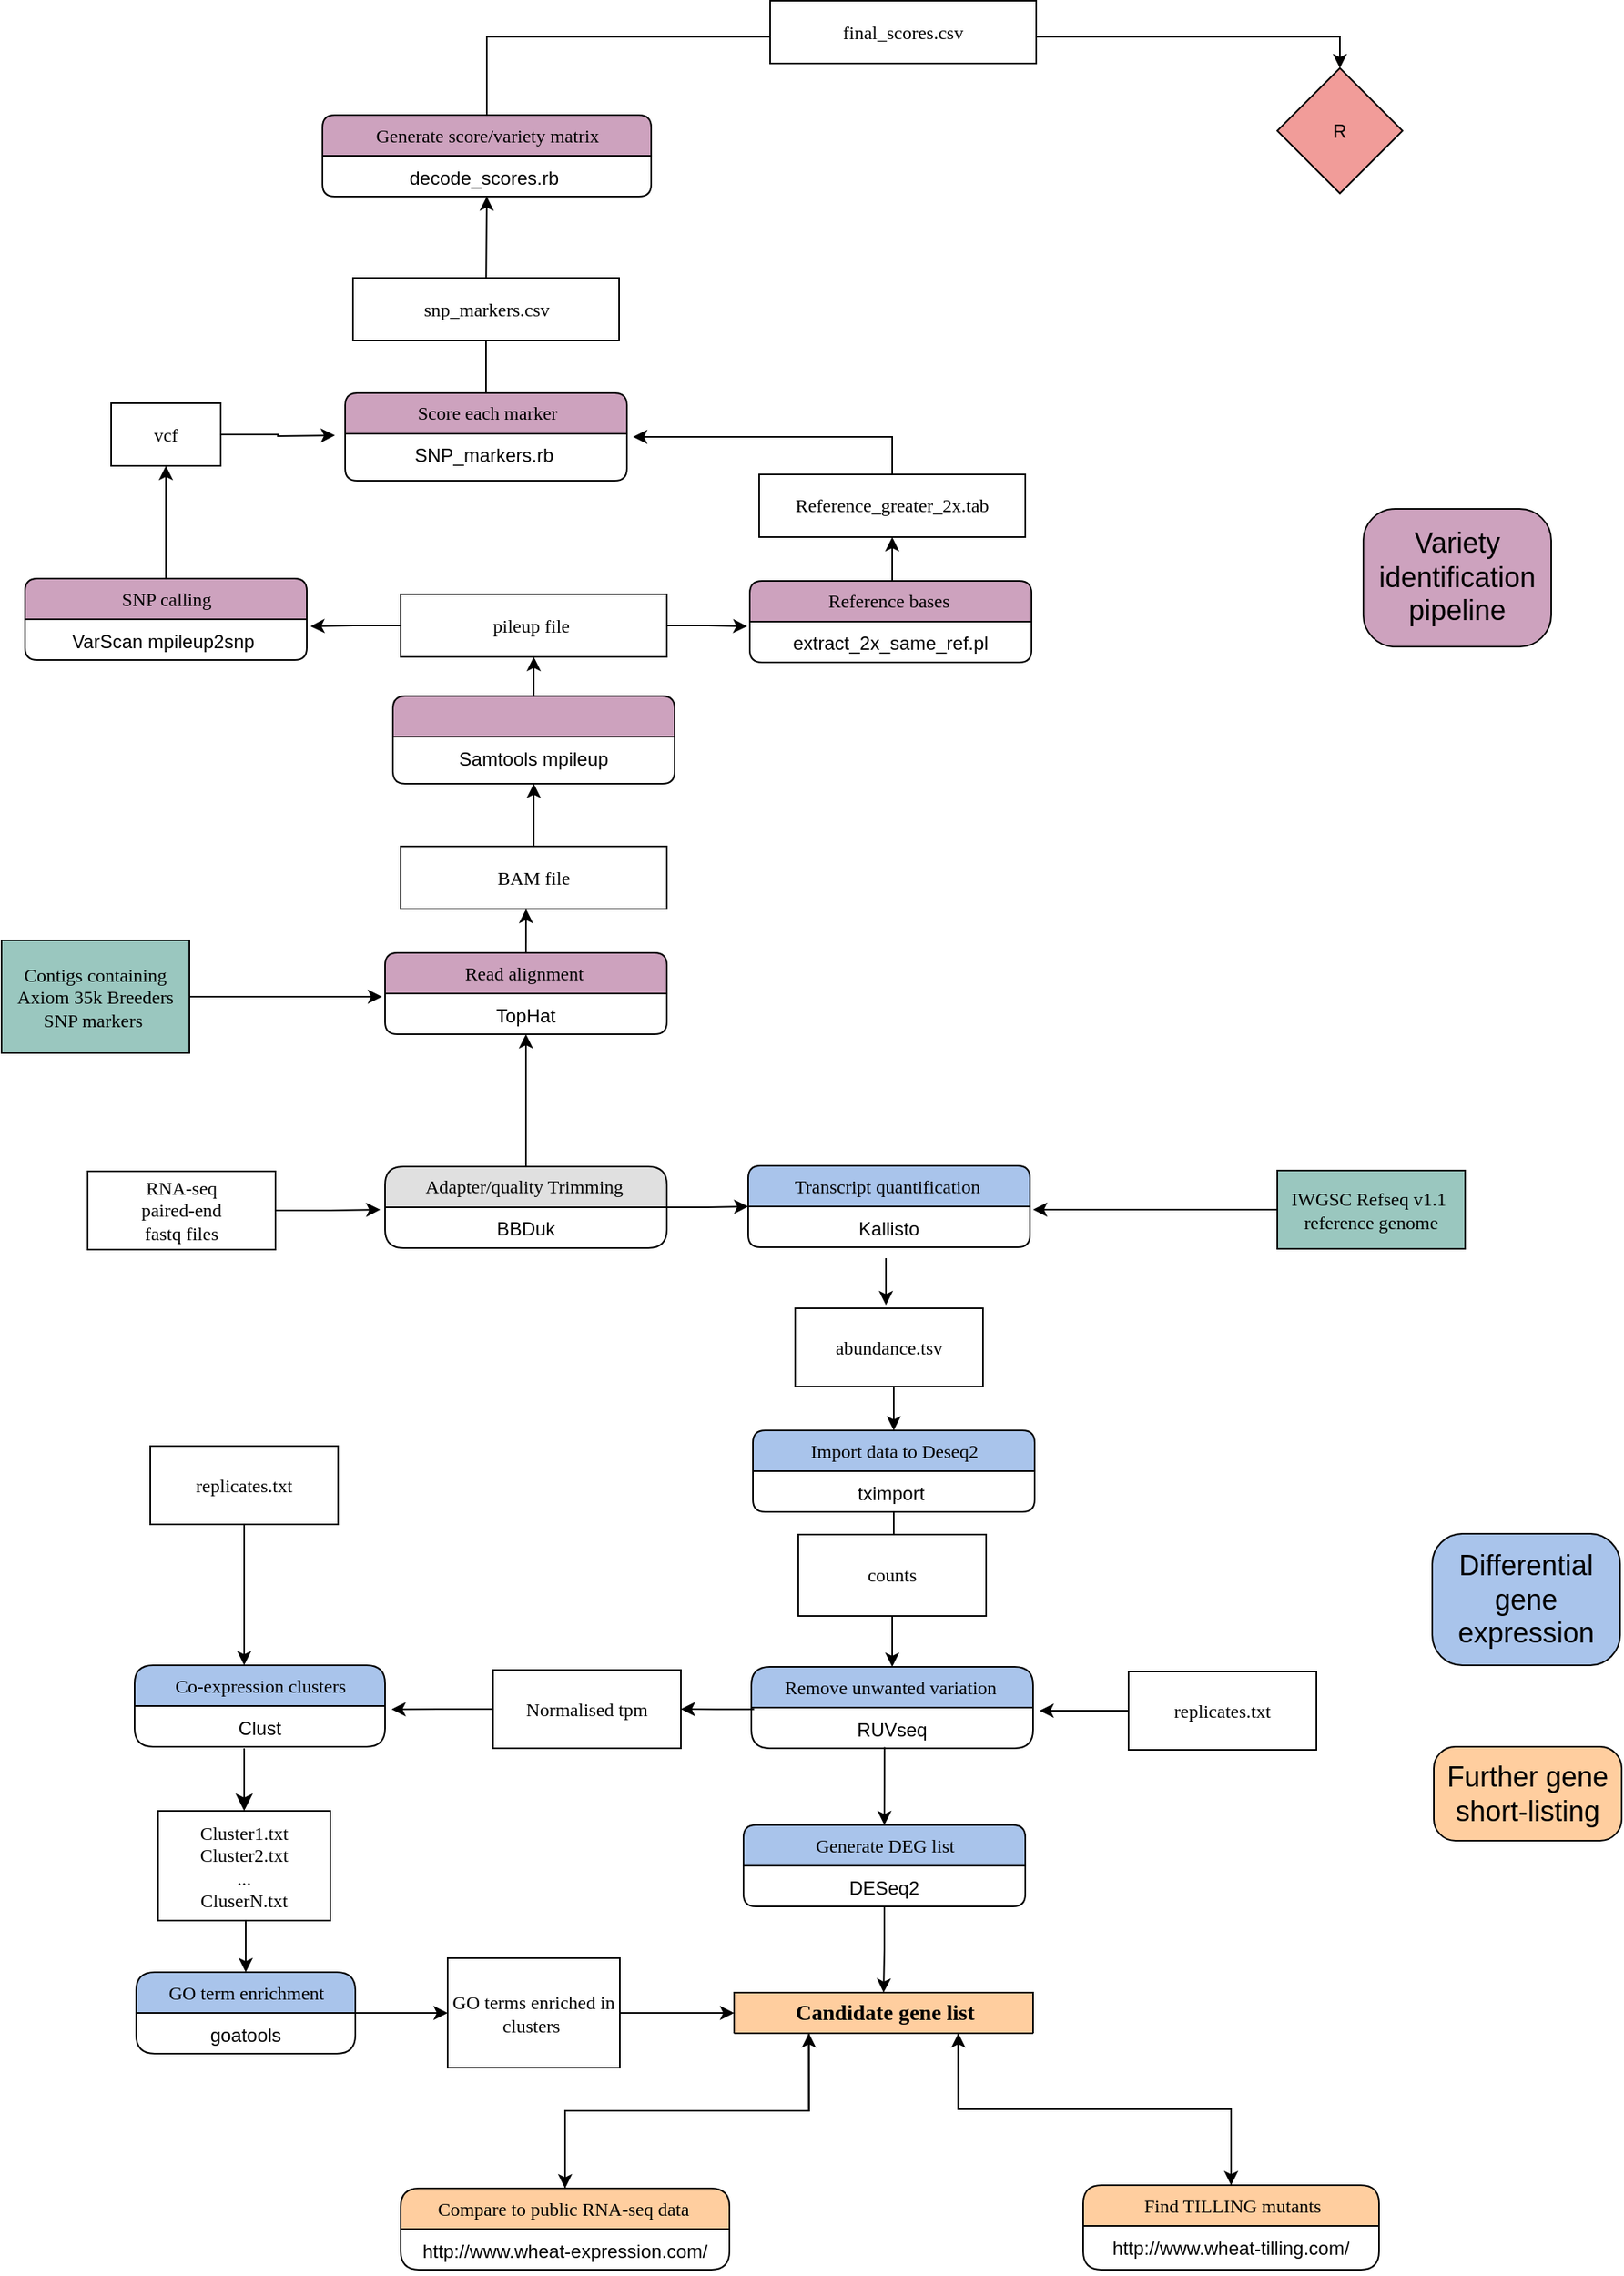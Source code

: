 <mxfile version="10.6.0" type="github"><diagram name="Page-1" id="52a04d89-c75d-2922-d76d-85b35f80e030"><mxGraphModel dx="1517" dy="-150" grid="1" gridSize="10" guides="1" tooltips="1" connect="1" arrows="1" fold="1" page="1" pageScale="1" pageWidth="1100" pageHeight="850" background="#ffffff" math="0" shadow="0"><root><mxCell id="0"/><mxCell id="1" parent="0"/><mxCell id="xeMjXhKWn89DmtBYZib8-142" style="edgeStyle=orthogonalEdgeStyle;rounded=0;orthogonalLoop=1;jettySize=auto;html=1;exitX=1;exitY=0.5;exitDx=0;exitDy=0;entryX=-0.017;entryY=0.058;entryDx=0;entryDy=0;entryPerimeter=0;" edge="1" parent="1" source="17472293e6e8944d-30" target="1fdf3b25b50cf41e-2"><mxGeometry relative="1" as="geometry"/></mxCell><mxCell id="17472293e6e8944d-30" value="RNA-seq &lt;br&gt;paired-end &lt;br&gt;fastq files" style="whiteSpace=wrap;html=1;rounded=0;shadow=0;comic=0;labelBackgroundColor=none;strokeColor=#000000;strokeWidth=1;fillColor=#FFFFFF;fontFamily=Verdana;fontSize=12;fontColor=#000000;align=center;" parent="1" vertex="1"><mxGeometry x="66" y="1757" width="120" height="50" as="geometry"/></mxCell><mxCell id="xeMjXhKWn89DmtBYZib8-3" style="edgeStyle=orthogonalEdgeStyle;rounded=0;orthogonalLoop=1;jettySize=auto;html=1;exitX=1;exitY=0.5;exitDx=0;exitDy=0;entryX=0;entryY=0.5;entryDx=0;entryDy=0;" edge="1" parent="1" source="1fdf3b25b50cf41e-1" target="1fdf3b25b50cf41e-11"><mxGeometry relative="1" as="geometry"><mxPoint x="596" y="1782.5" as="targetPoint"/></mxGeometry></mxCell><mxCell id="xeMjXhKWn89DmtBYZib8-11" style="edgeStyle=orthogonalEdgeStyle;rounded=0;orthogonalLoop=1;jettySize=auto;html=1;exitX=0.5;exitY=0;exitDx=0;exitDy=0;entryX=0.5;entryY=1;entryDx=0;entryDy=0;" edge="1" parent="1" source="1fdf3b25b50cf41e-1" target="xeMjXhKWn89DmtBYZib8-12"><mxGeometry relative="1" as="geometry"><mxPoint x="485" y="1649.5" as="targetPoint"/></mxGeometry></mxCell><mxCell id="1fdf3b25b50cf41e-1" value="Adapter/quality Trimming&amp;nbsp;" style="swimlane;html=1;fontStyle=0;childLayout=stackLayout;horizontal=1;startSize=26;fillColor=#e0e0e0;horizontalStack=0;resizeParent=1;resizeLast=0;collapsible=1;marginBottom=0;swimlaneFillColor=#ffffff;align=center;rounded=1;shadow=0;comic=0;labelBackgroundColor=none;strokeColor=#000000;strokeWidth=1;fontFamily=Verdana;fontSize=12;fontColor=#000000;" parent="1" vertex="1"><mxGeometry x="256" y="1754" width="180" height="52" as="geometry"/></mxCell><mxCell id="1fdf3b25b50cf41e-2" value="BBDuk" style="text;html=1;strokeColor=none;fillColor=none;spacingLeft=4;spacingRight=4;whiteSpace=wrap;overflow=hidden;rotatable=0;points=[[0,0.5],[1,0.5]];portConstraint=eastwest;align=center;" parent="1fdf3b25b50cf41e-1" vertex="1"><mxGeometry y="26" width="180" height="26" as="geometry"/></mxCell><mxCell id="1fdf3b25b50cf41e-7" value="Remove unwanted variation&amp;nbsp;" style="swimlane;html=1;fontStyle=0;childLayout=stackLayout;horizontal=1;startSize=26;fillColor=#A9C4EB;horizontalStack=0;resizeParent=1;resizeLast=0;collapsible=1;marginBottom=0;swimlaneFillColor=#ffffff;align=center;rounded=1;shadow=0;comic=0;labelBackgroundColor=none;strokeColor=#000000;strokeWidth=1;fontFamily=Verdana;fontSize=12;fontColor=#000000;" parent="1" vertex="1"><mxGeometry x="490" y="2073.5" width="180" height="52" as="geometry"/></mxCell><mxCell id="1fdf3b25b50cf41e-8" value="RUVseq" style="text;html=1;strokeColor=none;fillColor=none;spacingLeft=4;spacingRight=4;whiteSpace=wrap;overflow=hidden;rotatable=0;points=[[0,0.5],[1,0.5]];portConstraint=eastwest;align=center;" parent="1fdf3b25b50cf41e-7" vertex="1"><mxGeometry y="26" width="180" height="26" as="geometry"/></mxCell><mxCell id="xeMjXhKWn89DmtBYZib8-84" style="edgeStyle=orthogonalEdgeStyle;rounded=0;orthogonalLoop=1;jettySize=auto;html=1;" edge="1" parent="1"><mxGeometry relative="1" as="geometry"><mxPoint x="576" y="1842.5" as="targetPoint"/><mxPoint x="576" y="1812.5" as="sourcePoint"/></mxGeometry></mxCell><mxCell id="1fdf3b25b50cf41e-11" value="Transcript quantification&amp;nbsp;" style="swimlane;html=1;fontStyle=0;childLayout=stackLayout;horizontal=1;startSize=26;fillColor=#A9C4EB;horizontalStack=0;resizeParent=1;resizeLast=0;collapsible=1;marginBottom=0;swimlaneFillColor=#ffffff;align=center;rounded=1;shadow=0;comic=0;labelBackgroundColor=none;strokeColor=#000000;strokeWidth=1;fontFamily=Verdana;fontSize=12;fontColor=#000000;arcSize=10;" parent="1" vertex="1"><mxGeometry x="488" y="1753.5" width="180" height="52" as="geometry"/></mxCell><mxCell id="1fdf3b25b50cf41e-12" value="Kallisto" style="text;html=1;strokeColor=none;fillColor=none;spacingLeft=4;spacingRight=4;whiteSpace=wrap;overflow=hidden;rotatable=0;points=[[0,0.5],[1,0.5]];portConstraint=eastwest;align=center;" parent="1fdf3b25b50cf41e-11" vertex="1"><mxGeometry y="26" width="180" height="22" as="geometry"/></mxCell><mxCell id="1fdf3b25b50cf41e-43" style="edgeStyle=none;html=1;labelBackgroundColor=none;startFill=0;startSize=8;endFill=1;endSize=8;fontFamily=Verdana;fontSize=12;entryX=0.5;entryY=0;entryDx=0;entryDy=0;" parent="1" target="xeMjXhKWn89DmtBYZib8-29" edge="1"><mxGeometry relative="1" as="geometry"><mxPoint x="166" y="2125.5" as="sourcePoint"/><mxPoint x="176" y="2208.5" as="targetPoint"/></mxGeometry></mxCell><mxCell id="1fdf3b25b50cf41e-21" value="Co-expression clusters" style="swimlane;html=1;fontStyle=0;childLayout=stackLayout;horizontal=1;startSize=26;fillColor=#A9C4EB;horizontalStack=0;resizeParent=1;resizeLast=0;collapsible=1;marginBottom=0;swimlaneFillColor=#ffffff;align=center;rounded=1;shadow=0;comic=0;labelBackgroundColor=none;strokeColor=#000000;strokeWidth=1;fontFamily=Verdana;fontSize=12;fontColor=#000000;" parent="1" vertex="1"><mxGeometry x="96" y="2072.5" width="160" height="52" as="geometry"><mxRectangle x="420" y="440" width="170" height="26" as="alternateBounds"/></mxGeometry></mxCell><mxCell id="1fdf3b25b50cf41e-22" value="Clust" style="text;html=1;strokeColor=none;fillColor=none;spacingLeft=4;spacingRight=4;whiteSpace=wrap;overflow=hidden;rotatable=0;points=[[0,0.5],[1,0.5]];portConstraint=eastwest;align=center;" parent="1fdf3b25b50cf41e-21" vertex="1"><mxGeometry y="26" width="160" height="26" as="geometry"/></mxCell><mxCell id="xeMjXhKWn89DmtBYZib8-102" style="edgeStyle=orthogonalEdgeStyle;rounded=0;orthogonalLoop=1;jettySize=auto;html=1;exitX=0;exitY=0.5;exitDx=0;exitDy=0;entryX=1.026;entryY=0.081;entryDx=0;entryDy=0;entryPerimeter=0;" edge="1" parent="1" source="1fdf3b25b50cf41e-26" target="1fdf3b25b50cf41e-22"><mxGeometry relative="1" as="geometry"/></mxCell><mxCell id="1fdf3b25b50cf41e-26" value="Normalised tpm" style="whiteSpace=wrap;html=1;rounded=0;shadow=0;comic=0;labelBackgroundColor=none;strokeColor=#000000;strokeWidth=1;fillColor=#FFFFFF;fontFamily=Verdana;fontSize=12;fontColor=#000000;align=center;" parent="1" vertex="1"><mxGeometry x="325" y="2075.5" width="120" height="50" as="geometry"/></mxCell><mxCell id="xeMjXhKWn89DmtBYZib8-2" style="edgeStyle=orthogonalEdgeStyle;rounded=0;orthogonalLoop=1;jettySize=auto;html=1;exitX=0;exitY=0.5;exitDx=0;exitDy=0;entryX=1.011;entryY=0.091;entryDx=0;entryDy=0;entryPerimeter=0;" edge="1" parent="1" source="xeMjXhKWn89DmtBYZib8-1" target="1fdf3b25b50cf41e-12"><mxGeometry relative="1" as="geometry"><mxPoint x="696" y="1682.5" as="targetPoint"/></mxGeometry></mxCell><mxCell id="xeMjXhKWn89DmtBYZib8-1" value="IWGSC Refseq v1.1&amp;nbsp;&lt;br&gt;reference genome&lt;br&gt;" style="whiteSpace=wrap;html=1;rounded=0;shadow=0;comic=0;labelBackgroundColor=none;strokeColor=#000000;strokeWidth=1;fillColor=#9AC7BF;fontFamily=Verdana;fontSize=12;fontColor=#000000;align=center;" vertex="1" parent="1"><mxGeometry x="826" y="1756.5" width="120" height="50" as="geometry"/></mxCell><mxCell id="xeMjXhKWn89DmtBYZib8-56" style="edgeStyle=orthogonalEdgeStyle;rounded=0;orthogonalLoop=1;jettySize=auto;html=1;exitX=0.5;exitY=0;exitDx=0;exitDy=0;entryX=0.471;entryY=1;entryDx=0;entryDy=0;entryPerimeter=0;" edge="1" parent="1" source="xeMjXhKWn89DmtBYZib8-12" target="xeMjXhKWn89DmtBYZib8-46"><mxGeometry relative="1" as="geometry"><mxPoint x="166" y="1549.5" as="targetPoint"/></mxGeometry></mxCell><mxCell id="xeMjXhKWn89DmtBYZib8-12" value="Read alignment&amp;nbsp;" style="swimlane;html=1;fontStyle=0;childLayout=stackLayout;horizontal=1;startSize=26;fillColor=#CDA2BE;horizontalStack=0;resizeParent=1;resizeLast=0;collapsible=1;marginBottom=0;swimlaneFillColor=#ffffff;align=center;rounded=1;shadow=0;comic=0;labelBackgroundColor=none;strokeColor=#000000;strokeWidth=1;fontFamily=Verdana;fontSize=12;fontColor=#000000;arcSize=10;" vertex="1" parent="1"><mxGeometry x="256" y="1617.5" width="180" height="52" as="geometry"/></mxCell><mxCell id="xeMjXhKWn89DmtBYZib8-13" value="TopHat" style="text;html=1;strokeColor=none;fillColor=none;spacingLeft=4;spacingRight=4;whiteSpace=wrap;overflow=hidden;rotatable=0;points=[[0,0.5],[1,0.5]];portConstraint=eastwest;align=center;" vertex="1" parent="xeMjXhKWn89DmtBYZib8-12"><mxGeometry y="26" width="180" height="22" as="geometry"/></mxCell><mxCell id="xeMjXhKWn89DmtBYZib8-64" style="edgeStyle=orthogonalEdgeStyle;rounded=0;orthogonalLoop=1;jettySize=auto;html=1;exitX=0.5;exitY=0;exitDx=0;exitDy=0;entryX=0.5;entryY=1;entryDx=0;entryDy=0;" edge="1" parent="1" source="xeMjXhKWn89DmtBYZib8-16" target="xeMjXhKWn89DmtBYZib8-38"><mxGeometry relative="1" as="geometry"/></mxCell><mxCell id="xeMjXhKWn89DmtBYZib8-16" value="Reference bases&amp;nbsp;" style="swimlane;html=1;fontStyle=0;childLayout=stackLayout;horizontal=1;startSize=26;fillColor=#CDA2BE;horizontalStack=0;resizeParent=1;resizeLast=0;collapsible=1;marginBottom=0;swimlaneFillColor=#ffffff;align=center;rounded=1;shadow=0;comic=0;labelBackgroundColor=none;strokeColor=#000000;strokeWidth=1;fontFamily=Verdana;fontSize=12;fontColor=#000000;arcSize=10;" vertex="1" parent="1"><mxGeometry x="489" y="1380" width="180" height="52" as="geometry"/></mxCell><mxCell id="xeMjXhKWn89DmtBYZib8-17" value="extract_2x_same_ref.pl" style="text;html=1;strokeColor=none;fillColor=none;spacingLeft=4;spacingRight=4;whiteSpace=wrap;overflow=hidden;rotatable=0;points=[[0,0.5],[1,0.5]];portConstraint=eastwest;align=center;" vertex="1" parent="xeMjXhKWn89DmtBYZib8-16"><mxGeometry y="26" width="180" height="22" as="geometry"/></mxCell><mxCell id="xeMjXhKWn89DmtBYZib8-135" style="edgeStyle=orthogonalEdgeStyle;rounded=0;orthogonalLoop=1;jettySize=auto;html=1;exitX=0.5;exitY=0;exitDx=0;exitDy=0;entryX=0.25;entryY=1;entryDx=0;entryDy=0;" edge="1" parent="1" source="xeMjXhKWn89DmtBYZib8-18" target="xeMjXhKWn89DmtBYZib8-118"><mxGeometry relative="1" as="geometry"/></mxCell><mxCell id="xeMjXhKWn89DmtBYZib8-18" value="Compare to public RNA-seq data&amp;nbsp;" style="swimlane;html=1;fontStyle=0;childLayout=stackLayout;horizontal=1;startSize=26;fillColor=#FFCE9F;horizontalStack=0;resizeParent=1;resizeLast=0;collapsible=1;marginBottom=0;swimlaneFillColor=#ffffff;align=center;rounded=1;shadow=0;comic=0;labelBackgroundColor=none;strokeColor=#000000;strokeWidth=1;fontFamily=Verdana;fontSize=12;fontColor=#000000;" vertex="1" parent="1"><mxGeometry x="266" y="2406.5" width="210" height="52" as="geometry"/></mxCell><mxCell id="xeMjXhKWn89DmtBYZib8-19" value="http://www.wheat-expression.com/" style="text;html=1;strokeColor=none;fillColor=none;spacingLeft=4;spacingRight=4;whiteSpace=wrap;overflow=hidden;rotatable=0;points=[[0,0.5],[1,0.5]];portConstraint=eastwest;align=center;" vertex="1" parent="xeMjXhKWn89DmtBYZib8-18"><mxGeometry y="26" width="210" height="26" as="geometry"/></mxCell><mxCell id="xeMjXhKWn89DmtBYZib8-136" style="edgeStyle=orthogonalEdgeStyle;rounded=0;orthogonalLoop=1;jettySize=auto;html=1;exitX=0.5;exitY=0;exitDx=0;exitDy=0;entryX=0.75;entryY=1;entryDx=0;entryDy=0;" edge="1" parent="1" source="xeMjXhKWn89DmtBYZib8-20" target="xeMjXhKWn89DmtBYZib8-118"><mxGeometry relative="1" as="geometry"/></mxCell><mxCell id="xeMjXhKWn89DmtBYZib8-20" value="Find TILLING mutants" style="swimlane;html=1;fontStyle=0;childLayout=stackLayout;horizontal=1;startSize=26;fillColor=#FFCE9F;horizontalStack=0;resizeParent=1;resizeLast=0;collapsible=1;marginBottom=0;swimlaneFillColor=#ffffff;align=center;rounded=1;shadow=0;comic=0;labelBackgroundColor=none;strokeColor=#000000;strokeWidth=1;fontFamily=Verdana;fontSize=12;fontColor=#000000;" vertex="1" parent="1"><mxGeometry x="702" y="2404.5" width="189" height="54" as="geometry"/></mxCell><mxCell id="xeMjXhKWn89DmtBYZib8-21" value="http://www.wheat-tilling.com/" style="text;html=1;strokeColor=none;fillColor=none;spacingLeft=4;spacingRight=4;whiteSpace=wrap;overflow=hidden;rotatable=0;points=[[0,0.5],[1,0.5]];portConstraint=eastwest;align=center;" vertex="1" parent="xeMjXhKWn89DmtBYZib8-20"><mxGeometry y="26" width="189" height="24" as="geometry"/></mxCell><mxCell id="xeMjXhKWn89DmtBYZib8-63" style="edgeStyle=orthogonalEdgeStyle;rounded=0;orthogonalLoop=1;jettySize=auto;html=1;exitX=0.5;exitY=0;exitDx=0;exitDy=0;entryX=0.5;entryY=1;entryDx=0;entryDy=0;" edge="1" parent="1" source="xeMjXhKWn89DmtBYZib8-23" target="xeMjXhKWn89DmtBYZib8-37"><mxGeometry relative="1" as="geometry"><mxPoint x="106" y="1289.5" as="targetPoint"/></mxGeometry></mxCell><mxCell id="xeMjXhKWn89DmtBYZib8-23" value="SNP calling" style="swimlane;html=1;fontStyle=0;childLayout=stackLayout;horizontal=1;startSize=26;fillColor=#CDA2BE;horizontalStack=0;resizeParent=1;resizeLast=0;collapsible=1;marginBottom=0;swimlaneFillColor=#ffffff;align=center;rounded=1;shadow=0;comic=0;labelBackgroundColor=none;strokeColor=#000000;strokeWidth=1;fontFamily=Verdana;fontSize=12;fontColor=#000000;arcSize=10;" vertex="1" parent="1"><mxGeometry x="26" y="1378.5" width="180" height="52" as="geometry"/></mxCell><mxCell id="xeMjXhKWn89DmtBYZib8-24" value="VarScan mpileup2snp&amp;nbsp;" style="text;html=1;strokeColor=none;fillColor=none;spacingLeft=4;spacingRight=4;whiteSpace=wrap;overflow=hidden;rotatable=0;points=[[0,0.5],[1,0.5]];portConstraint=eastwest;align=center;" vertex="1" parent="xeMjXhKWn89DmtBYZib8-23"><mxGeometry y="26" width="180" height="24" as="geometry"/></mxCell><mxCell id="xeMjXhKWn89DmtBYZib8-109" style="edgeStyle=orthogonalEdgeStyle;rounded=0;orthogonalLoop=1;jettySize=auto;html=1;exitX=0.5;exitY=1;exitDx=0;exitDy=0;entryX=0.5;entryY=0;entryDx=0;entryDy=0;" edge="1" parent="1" source="xeMjXhKWn89DmtBYZib8-29" target="1fdf3b25b50cf41e-19"><mxGeometry relative="1" as="geometry"/></mxCell><mxCell id="xeMjXhKWn89DmtBYZib8-29" value="Cluster1.txt&lt;br&gt;Cluster2.txt&lt;br&gt;...&lt;br&gt;CluserN.txt&lt;br&gt;" style="whiteSpace=wrap;html=1;rounded=0;shadow=0;comic=0;labelBackgroundColor=none;strokeColor=#000000;strokeWidth=1;fillColor=#FFFFFF;fontFamily=Verdana;fontSize=12;fontColor=#000000;align=center;" vertex="1" parent="1"><mxGeometry x="111" y="2165.5" width="110" height="70" as="geometry"/></mxCell><mxCell id="xeMjXhKWn89DmtBYZib8-88" style="edgeStyle=orthogonalEdgeStyle;rounded=0;orthogonalLoop=1;jettySize=auto;html=1;exitX=0.5;exitY=1;exitDx=0;exitDy=0;entryX=0.5;entryY=0;entryDx=0;entryDy=0;" edge="1" parent="1" source="xeMjXhKWn89DmtBYZib8-31" target="xeMjXhKWn89DmtBYZib8-76"><mxGeometry relative="1" as="geometry"/></mxCell><mxCell id="xeMjXhKWn89DmtBYZib8-31" value="abundance.tsv" style="whiteSpace=wrap;html=1;rounded=0;shadow=0;comic=0;labelBackgroundColor=none;strokeColor=#000000;strokeWidth=1;fillColor=#FFFFFF;fontFamily=Verdana;fontSize=12;fontColor=#000000;align=center;" vertex="1" parent="1"><mxGeometry x="518" y="1844.5" width="120" height="50" as="geometry"/></mxCell><mxCell id="xeMjXhKWn89DmtBYZib8-94" style="edgeStyle=orthogonalEdgeStyle;rounded=0;orthogonalLoop=1;jettySize=auto;html=1;exitX=0.5;exitY=1;exitDx=0;exitDy=0;" edge="1" parent="1" source="xeMjXhKWn89DmtBYZib8-32"><mxGeometry relative="1" as="geometry"><mxPoint x="166" y="2072.5" as="targetPoint"/></mxGeometry></mxCell><mxCell id="xeMjXhKWn89DmtBYZib8-32" value="replicates.txt" style="whiteSpace=wrap;html=1;rounded=0;shadow=0;comic=0;labelBackgroundColor=none;strokeColor=#000000;strokeWidth=1;fillColor=#FFFFFF;fontFamily=Verdana;fontSize=12;fontColor=#000000;align=center;" vertex="1" parent="1"><mxGeometry x="106" y="1932.5" width="120" height="50" as="geometry"/></mxCell><mxCell id="xeMjXhKWn89DmtBYZib8-36" style="edgeStyle=orthogonalEdgeStyle;rounded=0;orthogonalLoop=1;jettySize=auto;html=1;exitX=1;exitY=0.5;exitDx=0;exitDy=0;entryX=-0.011;entryY=0.091;entryDx=0;entryDy=0;entryPerimeter=0;" edge="1" parent="1" source="xeMjXhKWn89DmtBYZib8-33" target="xeMjXhKWn89DmtBYZib8-13"><mxGeometry relative="1" as="geometry"><mxPoint x="406" y="1586.5" as="targetPoint"/></mxGeometry></mxCell><mxCell id="xeMjXhKWn89DmtBYZib8-33" value="Contigs containing Axiom 35k Breeders SNP markers&amp;nbsp;&lt;br&gt;" style="whiteSpace=wrap;html=1;rounded=0;shadow=0;comic=0;labelBackgroundColor=none;strokeColor=#000000;strokeWidth=1;fillColor=#9AC7BF;fontFamily=Verdana;fontSize=12;fontColor=#000000;align=center;" vertex="1" parent="1"><mxGeometry x="11" y="1609.5" width="120" height="72" as="geometry"/></mxCell><mxCell id="xeMjXhKWn89DmtBYZib8-101" style="edgeStyle=orthogonalEdgeStyle;rounded=0;orthogonalLoop=1;jettySize=auto;html=1;exitX=1;exitY=0.5;exitDx=0;exitDy=0;" edge="1" parent="1" source="xeMjXhKWn89DmtBYZib8-37"><mxGeometry relative="1" as="geometry"><mxPoint x="224" y="1287" as="targetPoint"/></mxGeometry></mxCell><mxCell id="xeMjXhKWn89DmtBYZib8-37" value="vcf&lt;br&gt;" style="whiteSpace=wrap;html=1;rounded=0;shadow=0;comic=0;labelBackgroundColor=none;strokeColor=#000000;strokeWidth=1;fillColor=#FFFFFF;fontFamily=Verdana;fontSize=12;fontColor=#000000;align=center;" vertex="1" parent="1"><mxGeometry x="81" y="1266.5" width="70" height="40" as="geometry"/></mxCell><mxCell id="xeMjXhKWn89DmtBYZib8-65" style="edgeStyle=orthogonalEdgeStyle;rounded=0;orthogonalLoop=1;jettySize=auto;html=1;exitX=0.5;exitY=0;exitDx=0;exitDy=0;entryX=1.022;entryY=0.091;entryDx=0;entryDy=0;entryPerimeter=0;" edge="1" parent="1" source="xeMjXhKWn89DmtBYZib8-38" target="xeMjXhKWn89DmtBYZib8-98"><mxGeometry relative="1" as="geometry"><mxPoint x="511" y="1254" as="targetPoint"/></mxGeometry></mxCell><mxCell id="xeMjXhKWn89DmtBYZib8-38" value="Reference_greater_2x.tab&lt;br&gt;" style="whiteSpace=wrap;html=1;rounded=0;shadow=0;comic=0;labelBackgroundColor=none;strokeColor=#000000;strokeWidth=1;fillColor=#FFFFFF;fontFamily=Verdana;fontSize=12;fontColor=#000000;align=center;" vertex="1" parent="1"><mxGeometry x="495" y="1312" width="170" height="40" as="geometry"/></mxCell><mxCell id="xeMjXhKWn89DmtBYZib8-68" style="edgeStyle=orthogonalEdgeStyle;rounded=0;orthogonalLoop=1;jettySize=auto;html=1;exitX=0.5;exitY=0;exitDx=0;exitDy=0;entryX=0.5;entryY=1;entryDx=0;entryDy=0;" edge="1" parent="1" source="xeMjXhKWn89DmtBYZib8-40" target="xeMjXhKWn89DmtBYZib8-47"><mxGeometry relative="1" as="geometry"/></mxCell><mxCell id="xeMjXhKWn89DmtBYZib8-40" value="Score each marker" style="swimlane;html=1;fontStyle=0;childLayout=stackLayout;horizontal=1;startSize=26;fillColor=#CDA2BE;horizontalStack=0;resizeParent=1;resizeLast=0;collapsible=1;marginBottom=0;swimlaneFillColor=#ffffff;align=center;rounded=1;shadow=0;comic=0;labelBackgroundColor=none;strokeColor=#000000;strokeWidth=1;fontFamily=Verdana;fontSize=12;fontColor=#000000;arcSize=10;" vertex="1" parent="1"><mxGeometry x="230.5" y="1260" width="180" height="56" as="geometry"/></mxCell><mxCell id="xeMjXhKWn89DmtBYZib8-98" value="SNP_markers.rb&amp;nbsp;" style="text;html=1;strokeColor=none;fillColor=none;spacingLeft=4;spacingRight=4;whiteSpace=wrap;overflow=hidden;rotatable=0;points=[[0,0.5],[1,0.5]];portConstraint=eastwest;align=center;" vertex="1" parent="xeMjXhKWn89DmtBYZib8-40"><mxGeometry y="26" width="180" height="22" as="geometry"/></mxCell><mxCell id="xeMjXhKWn89DmtBYZib8-69" style="edgeStyle=orthogonalEdgeStyle;rounded=0;orthogonalLoop=1;jettySize=auto;html=1;exitX=0.5;exitY=0;exitDx=0;exitDy=0;entryX=0.5;entryY=1;entryDx=0;entryDy=0;" edge="1" parent="1" source="xeMjXhKWn89DmtBYZib8-46" target="xeMjXhKWn89DmtBYZib8-58"><mxGeometry relative="1" as="geometry"/></mxCell><mxCell id="xeMjXhKWn89DmtBYZib8-46" value="BAM file&lt;br&gt;" style="whiteSpace=wrap;html=1;rounded=0;shadow=0;comic=0;labelBackgroundColor=none;strokeColor=#000000;strokeWidth=1;fillColor=#FFFFFF;fontFamily=Verdana;fontSize=12;fontColor=#000000;align=center;" vertex="1" parent="1"><mxGeometry x="266" y="1549.5" width="170" height="40" as="geometry"/></mxCell><mxCell id="xeMjXhKWn89DmtBYZib8-49" style="edgeStyle=orthogonalEdgeStyle;rounded=0;orthogonalLoop=1;jettySize=auto;html=1;exitX=0.5;exitY=0;exitDx=0;exitDy=0;entryX=0.5;entryY=0;entryDx=0;entryDy=0;" edge="1" parent="1" source="xeMjXhKWn89DmtBYZib8-47" target="xeMjXhKWn89DmtBYZib8-53"><mxGeometry relative="1" as="geometry"><mxPoint x="856" y="1229.5" as="targetPoint"/></mxGeometry></mxCell><mxCell id="xeMjXhKWn89DmtBYZib8-47" value="Generate score/variety matrix" style="swimlane;html=1;fontStyle=0;childLayout=stackLayout;horizontal=1;startSize=26;fillColor=#CDA2BE;horizontalStack=0;resizeParent=1;resizeLast=0;collapsible=1;marginBottom=0;swimlaneFillColor=#ffffff;align=center;rounded=1;shadow=0;comic=0;labelBackgroundColor=none;strokeColor=#000000;strokeWidth=1;fontFamily=Verdana;fontSize=12;fontColor=#000000;arcSize=10;" vertex="1" parent="1"><mxGeometry x="216" y="1082.5" width="210" height="52" as="geometry"/></mxCell><mxCell id="xeMjXhKWn89DmtBYZib8-48" value="decode_scores.rb&amp;nbsp;" style="text;html=1;strokeColor=none;fillColor=none;spacingLeft=4;spacingRight=4;whiteSpace=wrap;overflow=hidden;rotatable=0;points=[[0,0.5],[1,0.5]];portConstraint=eastwest;align=center;" vertex="1" parent="xeMjXhKWn89DmtBYZib8-47"><mxGeometry y="26" width="210" height="22" as="geometry"/></mxCell><mxCell id="xeMjXhKWn89DmtBYZib8-50" value="final_scores.csv&lt;br&gt;" style="whiteSpace=wrap;html=1;rounded=0;shadow=0;comic=0;labelBackgroundColor=none;strokeColor=#000000;strokeWidth=1;fillColor=#FFFFFF;fontFamily=Verdana;fontSize=12;fontColor=#000000;align=center;" vertex="1" parent="1"><mxGeometry x="502" y="1009.5" width="170" height="40" as="geometry"/></mxCell><mxCell id="xeMjXhKWn89DmtBYZib8-53" value="R" style="rhombus;whiteSpace=wrap;html=1;fillColor=#F19C99;" vertex="1" parent="1"><mxGeometry x="826" y="1052.5" width="80" height="80" as="geometry"/></mxCell><mxCell id="xeMjXhKWn89DmtBYZib8-62" style="edgeStyle=orthogonalEdgeStyle;rounded=0;orthogonalLoop=1;jettySize=auto;html=1;exitX=0;exitY=0.5;exitDx=0;exitDy=0;entryX=1.013;entryY=0.185;entryDx=0;entryDy=0;entryPerimeter=0;" edge="1" parent="1" source="xeMjXhKWn89DmtBYZib8-57" target="xeMjXhKWn89DmtBYZib8-24"><mxGeometry relative="1" as="geometry"/></mxCell><mxCell id="xeMjXhKWn89DmtBYZib8-96" style="edgeStyle=orthogonalEdgeStyle;rounded=0;orthogonalLoop=1;jettySize=auto;html=1;exitX=1;exitY=0.5;exitDx=0;exitDy=0;entryX=-0.009;entryY=0.136;entryDx=0;entryDy=0;entryPerimeter=0;" edge="1" parent="1" source="xeMjXhKWn89DmtBYZib8-57" target="xeMjXhKWn89DmtBYZib8-17"><mxGeometry relative="1" as="geometry"><mxPoint x="486" y="1413" as="targetPoint"/></mxGeometry></mxCell><mxCell id="xeMjXhKWn89DmtBYZib8-57" value="pileup file&amp;nbsp;&lt;br&gt;" style="whiteSpace=wrap;html=1;rounded=0;shadow=0;comic=0;labelBackgroundColor=none;strokeColor=#000000;strokeWidth=1;fillColor=#FFFFFF;fontFamily=Verdana;fontSize=12;fontColor=#000000;align=center;" vertex="1" parent="1"><mxGeometry x="266" y="1388.5" width="170" height="40" as="geometry"/></mxCell><mxCell id="xeMjXhKWn89DmtBYZib8-73" style="edgeStyle=orthogonalEdgeStyle;rounded=0;orthogonalLoop=1;jettySize=auto;html=1;exitX=0.5;exitY=0;exitDx=0;exitDy=0;entryX=0.5;entryY=1;entryDx=0;entryDy=0;" edge="1" parent="1" source="xeMjXhKWn89DmtBYZib8-58" target="xeMjXhKWn89DmtBYZib8-57"><mxGeometry relative="1" as="geometry"/></mxCell><mxCell id="xeMjXhKWn89DmtBYZib8-58" value="" style="swimlane;html=1;fontStyle=0;childLayout=stackLayout;horizontal=1;startSize=26;fillColor=#CDA2BE;horizontalStack=0;resizeParent=1;resizeLast=0;collapsible=1;marginBottom=0;swimlaneFillColor=#ffffff;align=center;rounded=1;shadow=0;comic=0;labelBackgroundColor=none;strokeColor=#000000;strokeWidth=1;fontFamily=Verdana;fontSize=12;fontColor=#000000;arcSize=10;" vertex="1" parent="1"><mxGeometry x="261" y="1453.5" width="180" height="56" as="geometry"><mxRectangle x="280" y="-216" width="50" height="40" as="alternateBounds"/></mxGeometry></mxCell><mxCell id="xeMjXhKWn89DmtBYZib8-59" value="Samtools mpileup&lt;br&gt;" style="text;html=1;strokeColor=none;fillColor=none;spacingLeft=4;spacingRight=4;whiteSpace=wrap;overflow=hidden;rotatable=0;points=[[0,0.5],[1,0.5]];portConstraint=eastwest;align=center;" vertex="1" parent="xeMjXhKWn89DmtBYZib8-58"><mxGeometry y="26" width="180" height="24" as="geometry"/></mxCell><mxCell id="xeMjXhKWn89DmtBYZib8-67" value="snp_markers.csv&lt;br&gt;" style="whiteSpace=wrap;html=1;rounded=0;shadow=0;comic=0;labelBackgroundColor=none;strokeColor=#000000;strokeWidth=1;fillColor=#FFFFFF;fontFamily=Verdana;fontSize=12;fontColor=#000000;align=center;" vertex="1" parent="1"><mxGeometry x="235.5" y="1186.5" width="170" height="40" as="geometry"/></mxCell><mxCell id="xeMjXhKWn89DmtBYZib8-74" value="&lt;font style=&quot;font-size: 18px&quot;&gt;Variety identification pipeline&lt;/font&gt;" style="rounded=1;whiteSpace=wrap;html=1;fillColor=#CDA2BE;arcSize=23;" vertex="1" parent="1"><mxGeometry x="881" y="1334" width="120" height="88" as="geometry"/></mxCell><mxCell id="xeMjXhKWn89DmtBYZib8-83" value="" style="edgeStyle=orthogonalEdgeStyle;rounded=0;orthogonalLoop=1;jettySize=auto;html=1;" edge="1" parent="1" source="xeMjXhKWn89DmtBYZib8-76" target="1fdf3b25b50cf41e-7"><mxGeometry relative="1" as="geometry"><mxPoint x="497" y="2144.5" as="targetPoint"/></mxGeometry></mxCell><mxCell id="xeMjXhKWn89DmtBYZib8-76" value="Import data to Deseq2" style="swimlane;html=1;fontStyle=0;childLayout=stackLayout;horizontal=1;startSize=26;fillColor=#A9C4EB;horizontalStack=0;resizeParent=1;resizeLast=0;collapsible=1;marginBottom=0;swimlaneFillColor=#ffffff;align=center;rounded=1;shadow=0;comic=0;labelBackgroundColor=none;strokeColor=#000000;strokeWidth=1;fontFamily=Verdana;fontSize=12;fontColor=#000000;arcSize=10;" vertex="1" parent="1"><mxGeometry x="491" y="1922.5" width="180" height="52" as="geometry"/></mxCell><mxCell id="xeMjXhKWn89DmtBYZib8-77" value="tximport&amp;nbsp;" style="text;html=1;strokeColor=none;fillColor=none;spacingLeft=4;spacingRight=4;whiteSpace=wrap;overflow=hidden;rotatable=0;points=[[0,0.5],[1,0.5]];portConstraint=eastwest;align=center;" vertex="1" parent="xeMjXhKWn89DmtBYZib8-76"><mxGeometry y="26" width="180" height="22" as="geometry"/></mxCell><mxCell id="xeMjXhKWn89DmtBYZib8-30" value="counts" style="whiteSpace=wrap;html=1;rounded=0;shadow=0;comic=0;labelBackgroundColor=none;strokeColor=#000000;strokeWidth=1;fillColor=#FFFFFF;fontFamily=Verdana;fontSize=12;fontColor=#000000;align=center;" vertex="1" parent="1"><mxGeometry x="520" y="1989" width="120" height="52" as="geometry"/></mxCell><mxCell id="xeMjXhKWn89DmtBYZib8-122" style="edgeStyle=orthogonalEdgeStyle;rounded=0;orthogonalLoop=1;jettySize=auto;html=1;exitX=1;exitY=0.5;exitDx=0;exitDy=0;entryX=0;entryY=0.5;entryDx=0;entryDy=0;" edge="1" parent="1" source="1fdf3b25b50cf41e-19" target="xeMjXhKWn89DmtBYZib8-110"><mxGeometry relative="1" as="geometry"/></mxCell><mxCell id="1fdf3b25b50cf41e-19" value="GO term enrichment" style="swimlane;html=1;fontStyle=0;childLayout=stackLayout;horizontal=1;startSize=26;fillColor=#A9C4EB;horizontalStack=0;resizeParent=1;resizeLast=0;collapsible=1;marginBottom=0;swimlaneFillColor=#ffffff;align=center;rounded=1;shadow=0;comic=0;labelBackgroundColor=none;strokeColor=#000000;strokeWidth=1;fontFamily=Verdana;fontSize=12;fontColor=#000000;" parent="1" vertex="1"><mxGeometry x="97" y="2268.5" width="140" height="52" as="geometry"/></mxCell><mxCell id="1fdf3b25b50cf41e-20" value="goatools" style="text;html=1;strokeColor=none;fillColor=none;spacingLeft=4;spacingRight=4;whiteSpace=wrap;overflow=hidden;rotatable=0;points=[[0,0.5],[1,0.5]];portConstraint=eastwest;align=center;" parent="1fdf3b25b50cf41e-19" vertex="1"><mxGeometry y="26" width="140" height="26" as="geometry"/></mxCell><mxCell id="xeMjXhKWn89DmtBYZib8-93" value="&lt;font style=&quot;font-size: 18px&quot;&gt;Differential gene expression&lt;/font&gt;" style="rounded=1;whiteSpace=wrap;html=1;fillColor=#A9C4EB;arcSize=23;" vertex="1" parent="1"><mxGeometry x="925" y="1988.5" width="120" height="84" as="geometry"/></mxCell><mxCell id="xeMjXhKWn89DmtBYZib8-123" style="edgeStyle=orthogonalEdgeStyle;rounded=0;orthogonalLoop=1;jettySize=auto;html=1;exitX=1;exitY=0.5;exitDx=0;exitDy=0;entryX=0;entryY=0.5;entryDx=0;entryDy=0;" edge="1" parent="1" source="xeMjXhKWn89DmtBYZib8-110" target="xeMjXhKWn89DmtBYZib8-118"><mxGeometry relative="1" as="geometry"><mxPoint x="436" y="2320.5" as="targetPoint"/></mxGeometry></mxCell><mxCell id="xeMjXhKWn89DmtBYZib8-110" value="GO terms enriched in clusters&amp;nbsp;&lt;br&gt;" style="whiteSpace=wrap;html=1;rounded=0;shadow=0;comic=0;labelBackgroundColor=none;strokeColor=#000000;strokeWidth=1;fillColor=#FFFFFF;fontFamily=Verdana;fontSize=12;fontColor=#000000;align=center;" vertex="1" parent="1"><mxGeometry x="296" y="2259.5" width="110" height="70" as="geometry"/></mxCell><mxCell id="xeMjXhKWn89DmtBYZib8-112" style="edgeStyle=orthogonalEdgeStyle;rounded=0;orthogonalLoop=1;jettySize=auto;html=1;exitX=0;exitY=0.5;exitDx=0;exitDy=0;entryX=1.023;entryY=0.077;entryDx=0;entryDy=0;entryPerimeter=0;" edge="1" parent="1" source="xeMjXhKWn89DmtBYZib8-111" target="1fdf3b25b50cf41e-8"><mxGeometry relative="1" as="geometry"/></mxCell><mxCell id="xeMjXhKWn89DmtBYZib8-111" value="replicates.txt" style="whiteSpace=wrap;html=1;rounded=0;shadow=0;comic=0;labelBackgroundColor=none;strokeColor=#000000;strokeWidth=1;fillColor=#FFFFFF;fontFamily=Verdana;fontSize=12;fontColor=#000000;align=center;" vertex="1" parent="1"><mxGeometry x="731" y="2076.5" width="120" height="50" as="geometry"/></mxCell><mxCell id="xeMjXhKWn89DmtBYZib8-117" value="&lt;font style=&quot;font-size: 18px&quot;&gt;Further gene short-listing&lt;/font&gt;" style="rounded=1;whiteSpace=wrap;html=1;fillColor=#FFCE9F;arcSize=23;" vertex="1" parent="1"><mxGeometry x="926" y="2124.5" width="120" height="60" as="geometry"/></mxCell><mxCell id="xeMjXhKWn89DmtBYZib8-120" style="edgeStyle=orthogonalEdgeStyle;rounded=0;orthogonalLoop=1;jettySize=auto;html=1;exitX=0.25;exitY=1;exitDx=0;exitDy=0;entryX=0.5;entryY=0;entryDx=0;entryDy=0;" edge="1" parent="1" source="xeMjXhKWn89DmtBYZib8-118" target="xeMjXhKWn89DmtBYZib8-18"><mxGeometry relative="1" as="geometry"/></mxCell><mxCell id="xeMjXhKWn89DmtBYZib8-121" style="edgeStyle=orthogonalEdgeStyle;rounded=0;orthogonalLoop=1;jettySize=auto;html=1;exitX=0.75;exitY=1;exitDx=0;exitDy=0;entryX=0.5;entryY=0;entryDx=0;entryDy=0;" edge="1" parent="1" source="xeMjXhKWn89DmtBYZib8-118" target="xeMjXhKWn89DmtBYZib8-20"><mxGeometry relative="1" as="geometry"/></mxCell><mxCell id="xeMjXhKWn89DmtBYZib8-118" value="&lt;font style=&quot;font-size: 14px&quot;&gt;&lt;b&gt;Candidate gene list&lt;/b&gt;&lt;/font&gt;" style="swimlane;html=1;fontStyle=0;childLayout=stackLayout;horizontal=1;startSize=26;fillColor=#FFCE9F;horizontalStack=0;resizeParent=1;resizeLast=0;collapsible=1;marginBottom=0;swimlaneFillColor=#ffffff;align=center;rounded=1;shadow=0;comic=0;labelBackgroundColor=none;strokeColor=#000000;strokeWidth=1;fontFamily=Verdana;fontSize=12;fontColor=#000000;" vertex="1" collapsed="1" parent="1"><mxGeometry x="479" y="2281.5" width="191" height="26" as="geometry"><mxRectangle x="580" y="612" width="140" height="52" as="alternateBounds"/></mxGeometry></mxCell><mxCell id="xeMjXhKWn89DmtBYZib8-127" style="edgeStyle=orthogonalEdgeStyle;rounded=0;orthogonalLoop=1;jettySize=auto;html=1;exitX=0.473;exitY=0.969;exitDx=0;exitDy=0;exitPerimeter=0;entryX=0.5;entryY=0;entryDx=0;entryDy=0;" edge="1" parent="1" source="1fdf3b25b50cf41e-8" target="xeMjXhKWn89DmtBYZib8-128"><mxGeometry relative="1" as="geometry"><mxPoint x="636" y="2222.5" as="targetPoint"/><mxPoint x="576" y="2132.5" as="sourcePoint"/></mxGeometry></mxCell><mxCell id="xeMjXhKWn89DmtBYZib8-133" value="" style="edgeStyle=orthogonalEdgeStyle;rounded=0;orthogonalLoop=1;jettySize=auto;html=1;" edge="1" parent="1" source="xeMjXhKWn89DmtBYZib8-128" target="xeMjXhKWn89DmtBYZib8-118"><mxGeometry relative="1" as="geometry"/></mxCell><mxCell id="xeMjXhKWn89DmtBYZib8-128" value="Generate DEG list" style="swimlane;html=1;fontStyle=0;childLayout=stackLayout;horizontal=1;startSize=26;fillColor=#A9C4EB;horizontalStack=0;resizeParent=1;resizeLast=0;collapsible=1;marginBottom=0;swimlaneFillColor=#ffffff;align=center;rounded=1;shadow=0;comic=0;labelBackgroundColor=none;strokeColor=#000000;strokeWidth=1;fontFamily=Verdana;fontSize=12;fontColor=#000000;arcSize=10;" vertex="1" parent="1"><mxGeometry x="485" y="2174.5" width="180" height="52" as="geometry"/></mxCell><mxCell id="xeMjXhKWn89DmtBYZib8-129" value="DESeq2" style="text;html=1;strokeColor=none;fillColor=none;spacingLeft=4;spacingRight=4;whiteSpace=wrap;overflow=hidden;rotatable=0;points=[[0,0.5],[1,0.5]];portConstraint=eastwest;align=center;" vertex="1" parent="xeMjXhKWn89DmtBYZib8-128"><mxGeometry y="26" width="180" height="22" as="geometry"/></mxCell><mxCell id="xeMjXhKWn89DmtBYZib8-143" style="edgeStyle=orthogonalEdgeStyle;rounded=0;orthogonalLoop=1;jettySize=auto;html=1;entryX=1;entryY=0.5;entryDx=0;entryDy=0;exitX=0.01;exitY=0.044;exitDx=0;exitDy=0;exitPerimeter=0;" edge="1" parent="1" source="1fdf3b25b50cf41e-8" target="1fdf3b25b50cf41e-26"><mxGeometry relative="1" as="geometry"/></mxCell></root></mxGraphModel></diagram></mxfile>